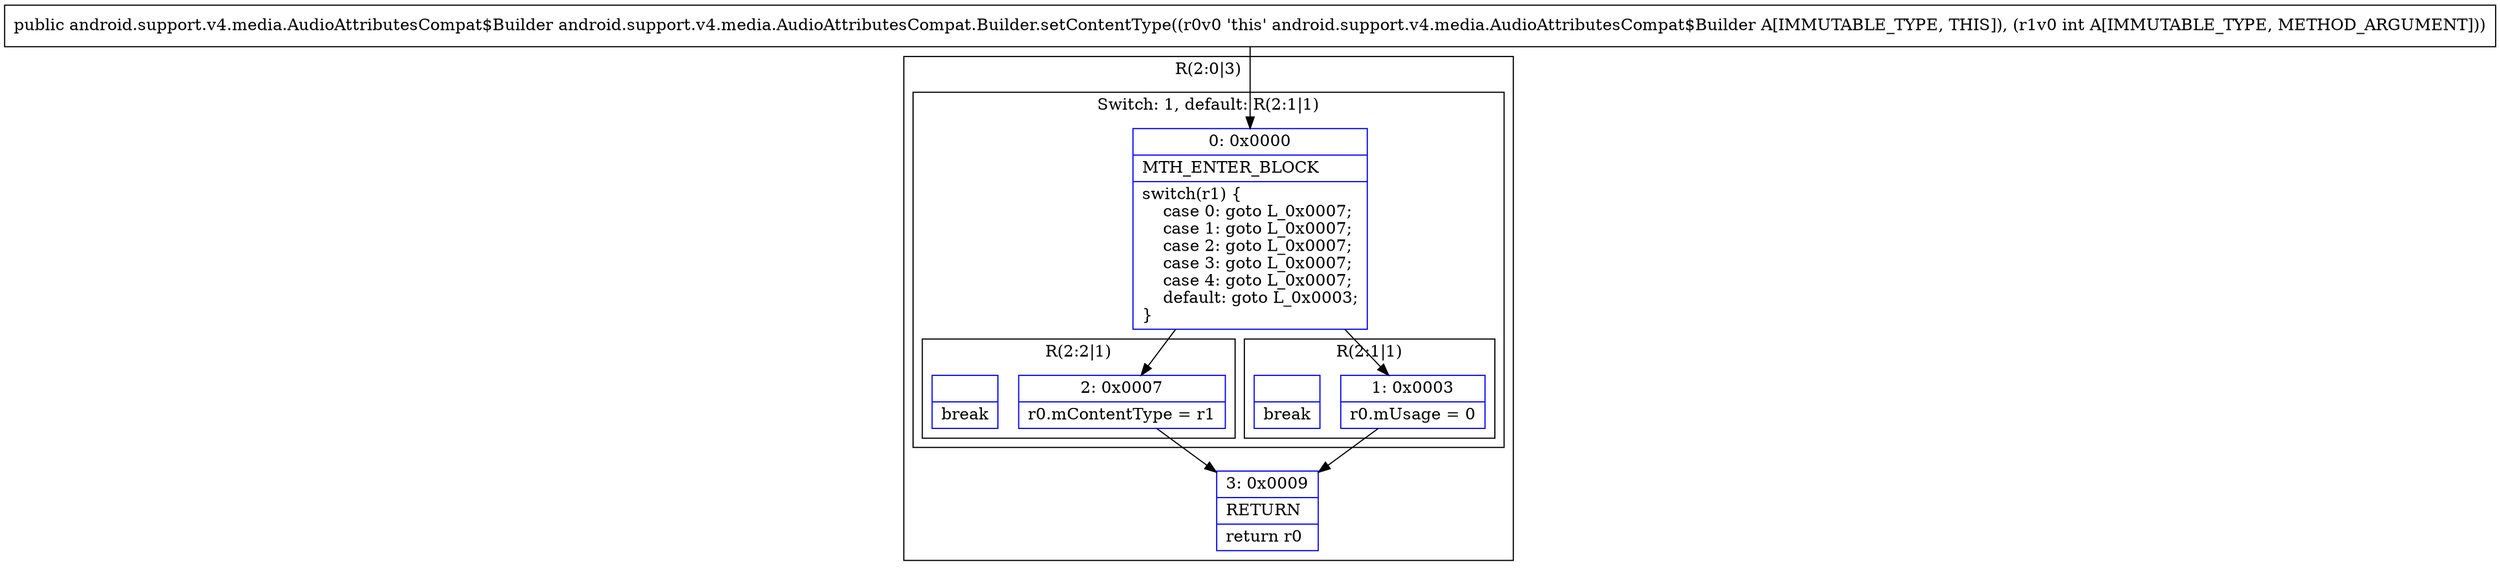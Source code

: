 digraph "CFG forandroid.support.v4.media.AudioAttributesCompat.Builder.setContentType(I)Landroid\/support\/v4\/media\/AudioAttributesCompat$Builder;" {
subgraph cluster_Region_355852141 {
label = "R(2:0|3)";
node [shape=record,color=blue];
subgraph cluster_SwitchRegion_164259838 {
label = "Switch: 1, default: R(2:1|1)";
node [shape=record,color=blue];
Node_0 [shape=record,label="{0\:\ 0x0000|MTH_ENTER_BLOCK\l|switch(r1) \{\l    case 0: goto L_0x0007;\l    case 1: goto L_0x0007;\l    case 2: goto L_0x0007;\l    case 3: goto L_0x0007;\l    case 4: goto L_0x0007;\l    default: goto L_0x0003;\l\}\l}"];
subgraph cluster_Region_1566010720 {
label = "R(2:2|1)";
node [shape=record,color=blue];
Node_2 [shape=record,label="{2\:\ 0x0007|r0.mContentType = r1\l}"];
Node_InsnContainer_476649982 [shape=record,label="{|break\l}"];
}
subgraph cluster_Region_664564649 {
label = "R(2:1|1)";
node [shape=record,color=blue];
Node_1 [shape=record,label="{1\:\ 0x0003|r0.mUsage = 0\l}"];
Node_InsnContainer_2108884275 [shape=record,label="{|break\l}"];
}
}
Node_3 [shape=record,label="{3\:\ 0x0009|RETURN\l|return r0\l}"];
}
MethodNode[shape=record,label="{public android.support.v4.media.AudioAttributesCompat$Builder android.support.v4.media.AudioAttributesCompat.Builder.setContentType((r0v0 'this' android.support.v4.media.AudioAttributesCompat$Builder A[IMMUTABLE_TYPE, THIS]), (r1v0 int A[IMMUTABLE_TYPE, METHOD_ARGUMENT])) }"];
MethodNode -> Node_0;
Node_0 -> Node_1;
Node_0 -> Node_2;
Node_2 -> Node_3;
Node_1 -> Node_3;
}

